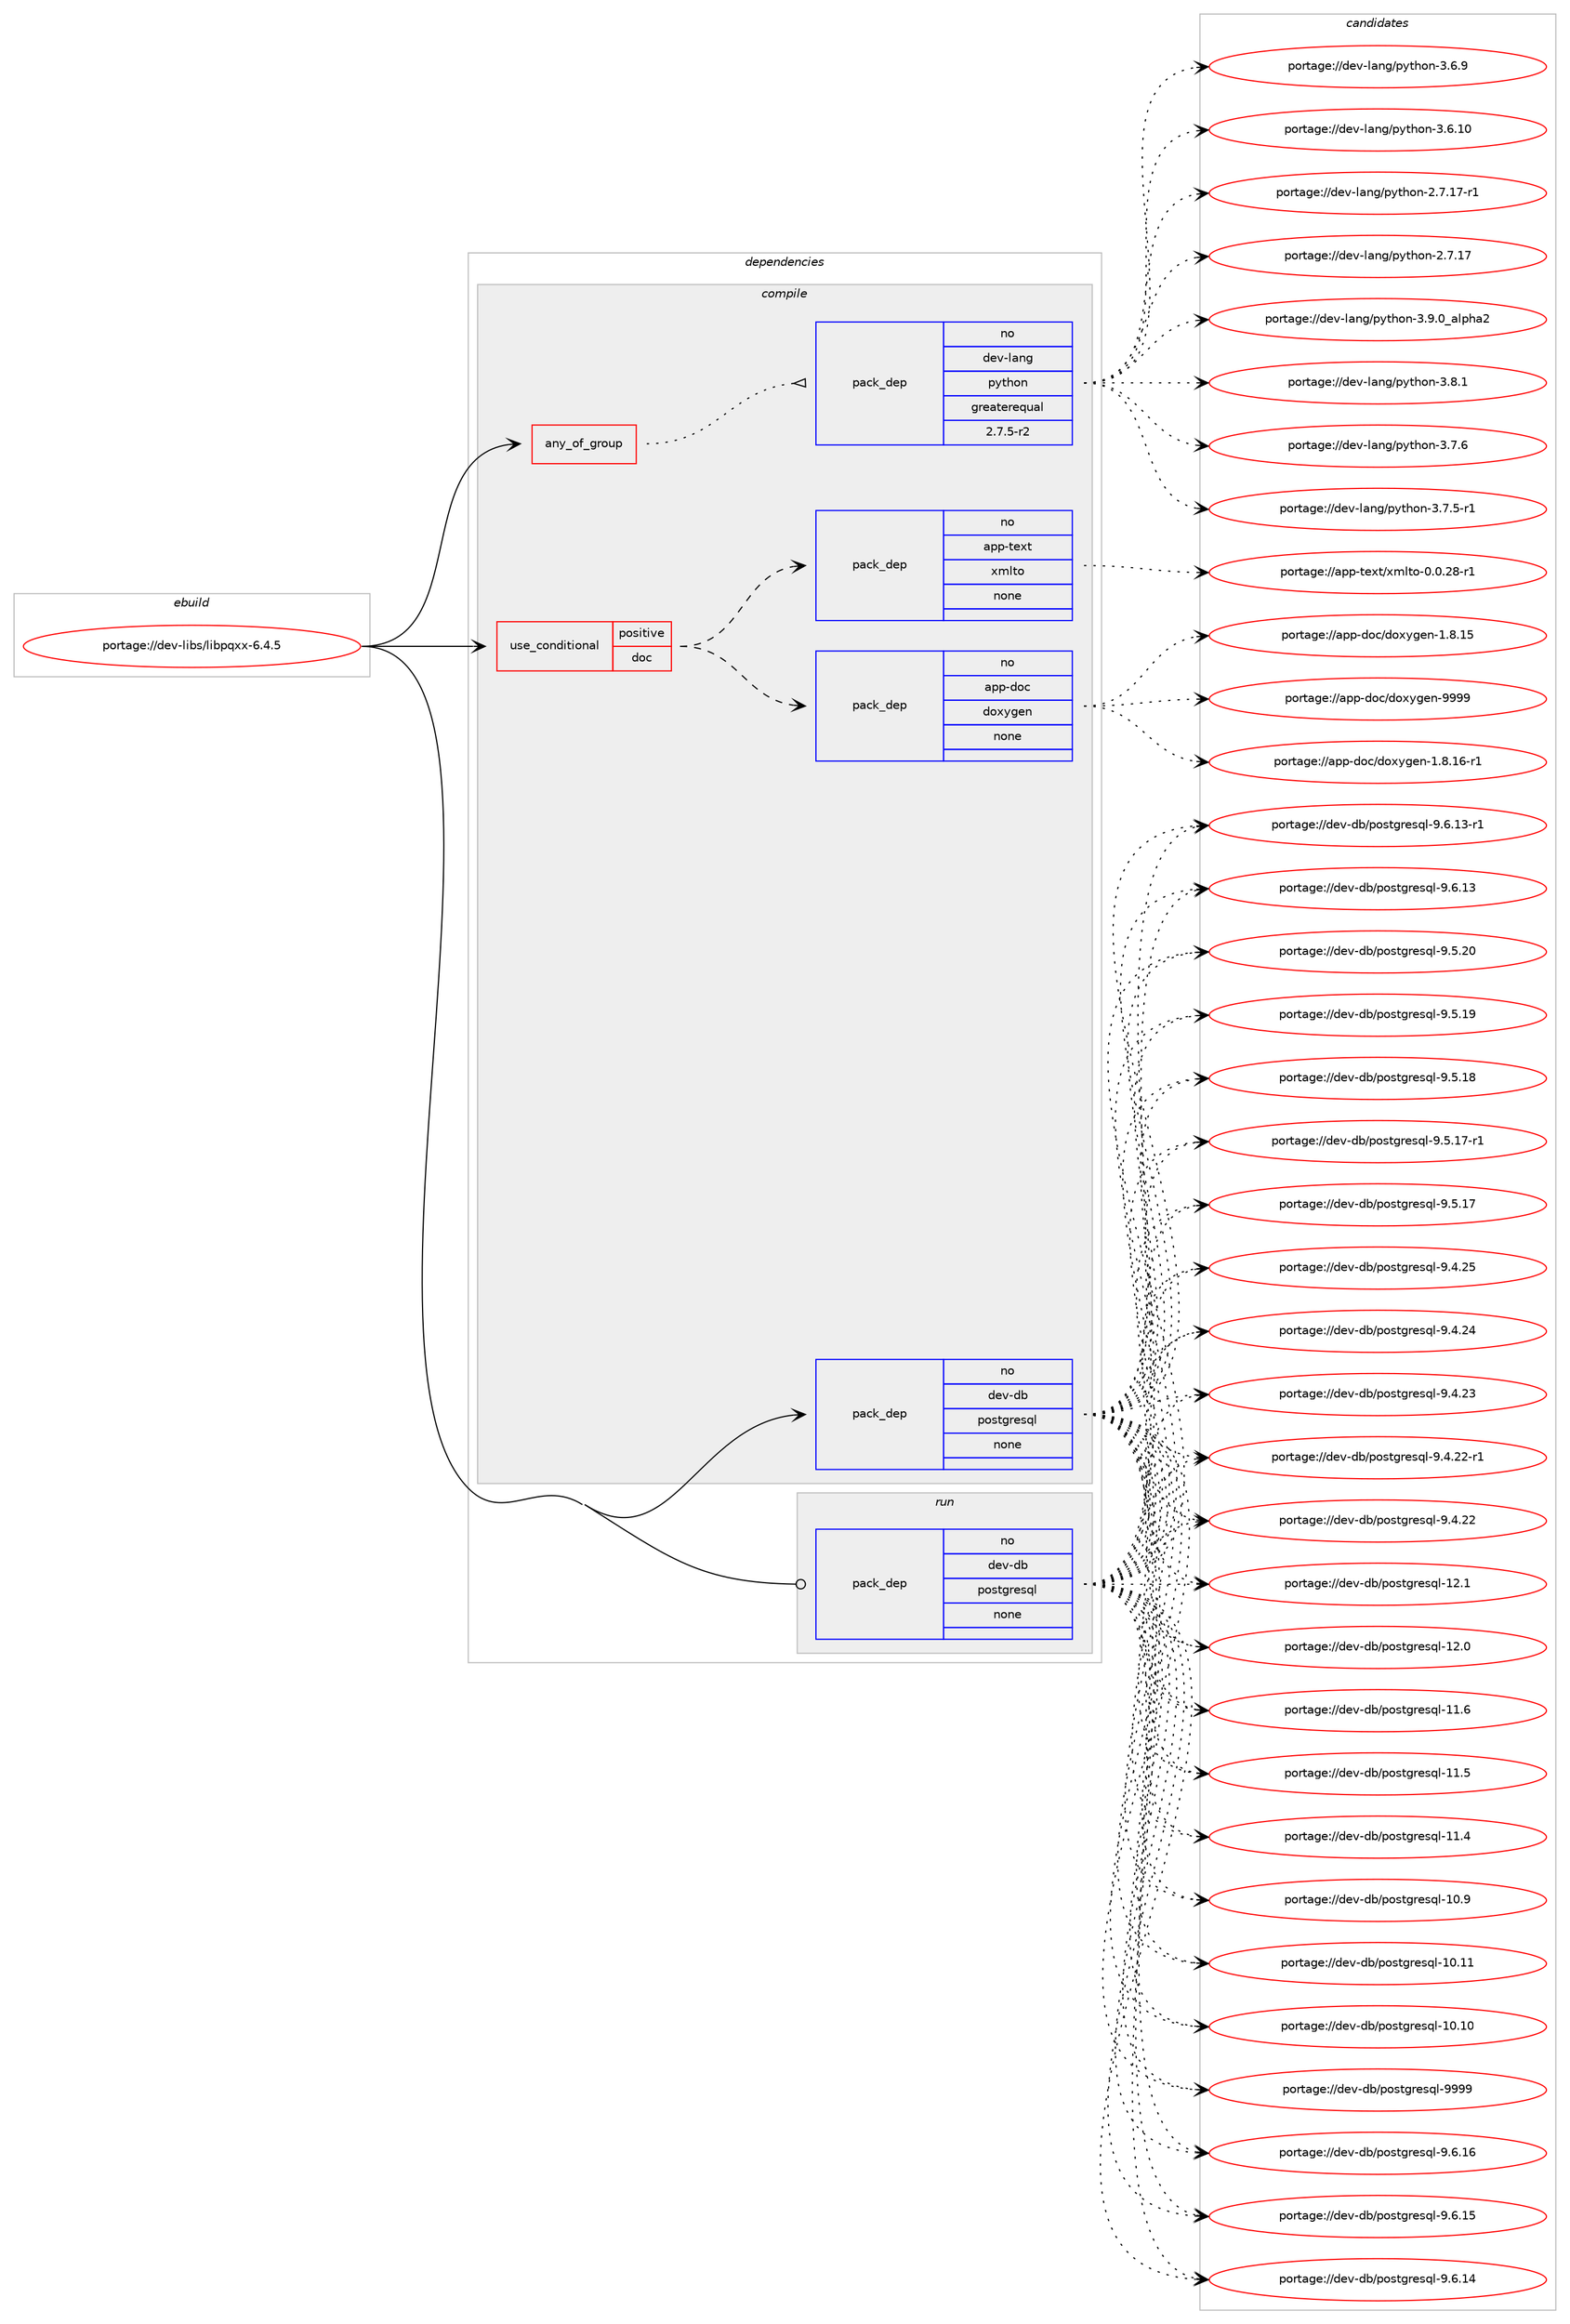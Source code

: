 digraph prolog {

# *************
# Graph options
# *************

newrank=true;
concentrate=true;
compound=true;
graph [rankdir=LR,fontname=Helvetica,fontsize=10,ranksep=1.5];#, ranksep=2.5, nodesep=0.2];
edge  [arrowhead=vee];
node  [fontname=Helvetica,fontsize=10];

# **********
# The ebuild
# **********

subgraph cluster_leftcol {
color=gray;
label=<<i>ebuild</i>>;
id [label="portage://dev-libs/libpqxx-6.4.5", color=red, width=4, href="../dev-libs/libpqxx-6.4.5.svg"];
}

# ****************
# The dependencies
# ****************

subgraph cluster_midcol {
color=gray;
label=<<i>dependencies</i>>;
subgraph cluster_compile {
fillcolor="#eeeeee";
style=filled;
label=<<i>compile</i>>;
subgraph any5011 {
dependency511207 [label=<<TABLE BORDER="0" CELLBORDER="1" CELLSPACING="0" CELLPADDING="4"><TR><TD CELLPADDING="10">any_of_group</TD></TR></TABLE>>, shape=none, color=red];subgraph pack380987 {
dependency511208 [label=<<TABLE BORDER="0" CELLBORDER="1" CELLSPACING="0" CELLPADDING="4" WIDTH="220"><TR><TD ROWSPAN="6" CELLPADDING="30">pack_dep</TD></TR><TR><TD WIDTH="110">no</TD></TR><TR><TD>dev-lang</TD></TR><TR><TD>python</TD></TR><TR><TD>greaterequal</TD></TR><TR><TD>2.7.5-r2</TD></TR></TABLE>>, shape=none, color=blue];
}
dependency511207:e -> dependency511208:w [weight=20,style="dotted",arrowhead="oinv"];
}
id:e -> dependency511207:w [weight=20,style="solid",arrowhead="vee"];
subgraph cond124974 {
dependency511209 [label=<<TABLE BORDER="0" CELLBORDER="1" CELLSPACING="0" CELLPADDING="4"><TR><TD ROWSPAN="3" CELLPADDING="10">use_conditional</TD></TR><TR><TD>positive</TD></TR><TR><TD>doc</TD></TR></TABLE>>, shape=none, color=red];
subgraph pack380988 {
dependency511210 [label=<<TABLE BORDER="0" CELLBORDER="1" CELLSPACING="0" CELLPADDING="4" WIDTH="220"><TR><TD ROWSPAN="6" CELLPADDING="30">pack_dep</TD></TR><TR><TD WIDTH="110">no</TD></TR><TR><TD>app-doc</TD></TR><TR><TD>doxygen</TD></TR><TR><TD>none</TD></TR><TR><TD></TD></TR></TABLE>>, shape=none, color=blue];
}
dependency511209:e -> dependency511210:w [weight=20,style="dashed",arrowhead="vee"];
subgraph pack380989 {
dependency511211 [label=<<TABLE BORDER="0" CELLBORDER="1" CELLSPACING="0" CELLPADDING="4" WIDTH="220"><TR><TD ROWSPAN="6" CELLPADDING="30">pack_dep</TD></TR><TR><TD WIDTH="110">no</TD></TR><TR><TD>app-text</TD></TR><TR><TD>xmlto</TD></TR><TR><TD>none</TD></TR><TR><TD></TD></TR></TABLE>>, shape=none, color=blue];
}
dependency511209:e -> dependency511211:w [weight=20,style="dashed",arrowhead="vee"];
}
id:e -> dependency511209:w [weight=20,style="solid",arrowhead="vee"];
subgraph pack380990 {
dependency511212 [label=<<TABLE BORDER="0" CELLBORDER="1" CELLSPACING="0" CELLPADDING="4" WIDTH="220"><TR><TD ROWSPAN="6" CELLPADDING="30">pack_dep</TD></TR><TR><TD WIDTH="110">no</TD></TR><TR><TD>dev-db</TD></TR><TR><TD>postgresql</TD></TR><TR><TD>none</TD></TR><TR><TD></TD></TR></TABLE>>, shape=none, color=blue];
}
id:e -> dependency511212:w [weight=20,style="solid",arrowhead="vee"];
}
subgraph cluster_compileandrun {
fillcolor="#eeeeee";
style=filled;
label=<<i>compile and run</i>>;
}
subgraph cluster_run {
fillcolor="#eeeeee";
style=filled;
label=<<i>run</i>>;
subgraph pack380991 {
dependency511213 [label=<<TABLE BORDER="0" CELLBORDER="1" CELLSPACING="0" CELLPADDING="4" WIDTH="220"><TR><TD ROWSPAN="6" CELLPADDING="30">pack_dep</TD></TR><TR><TD WIDTH="110">no</TD></TR><TR><TD>dev-db</TD></TR><TR><TD>postgresql</TD></TR><TR><TD>none</TD></TR><TR><TD></TD></TR></TABLE>>, shape=none, color=blue];
}
id:e -> dependency511213:w [weight=20,style="solid",arrowhead="odot"];
}
}

# **************
# The candidates
# **************

subgraph cluster_choices {
rank=same;
color=gray;
label=<<i>candidates</i>>;

subgraph choice380987 {
color=black;
nodesep=1;
choice10010111845108971101034711212111610411111045514657464895971081121049750 [label="portage://dev-lang/python-3.9.0_alpha2", color=red, width=4,href="../dev-lang/python-3.9.0_alpha2.svg"];
choice100101118451089711010347112121116104111110455146564649 [label="portage://dev-lang/python-3.8.1", color=red, width=4,href="../dev-lang/python-3.8.1.svg"];
choice100101118451089711010347112121116104111110455146554654 [label="portage://dev-lang/python-3.7.6", color=red, width=4,href="../dev-lang/python-3.7.6.svg"];
choice1001011184510897110103471121211161041111104551465546534511449 [label="portage://dev-lang/python-3.7.5-r1", color=red, width=4,href="../dev-lang/python-3.7.5-r1.svg"];
choice100101118451089711010347112121116104111110455146544657 [label="portage://dev-lang/python-3.6.9", color=red, width=4,href="../dev-lang/python-3.6.9.svg"];
choice10010111845108971101034711212111610411111045514654464948 [label="portage://dev-lang/python-3.6.10", color=red, width=4,href="../dev-lang/python-3.6.10.svg"];
choice100101118451089711010347112121116104111110455046554649554511449 [label="portage://dev-lang/python-2.7.17-r1", color=red, width=4,href="../dev-lang/python-2.7.17-r1.svg"];
choice10010111845108971101034711212111610411111045504655464955 [label="portage://dev-lang/python-2.7.17", color=red, width=4,href="../dev-lang/python-2.7.17.svg"];
dependency511208:e -> choice10010111845108971101034711212111610411111045514657464895971081121049750:w [style=dotted,weight="100"];
dependency511208:e -> choice100101118451089711010347112121116104111110455146564649:w [style=dotted,weight="100"];
dependency511208:e -> choice100101118451089711010347112121116104111110455146554654:w [style=dotted,weight="100"];
dependency511208:e -> choice1001011184510897110103471121211161041111104551465546534511449:w [style=dotted,weight="100"];
dependency511208:e -> choice100101118451089711010347112121116104111110455146544657:w [style=dotted,weight="100"];
dependency511208:e -> choice10010111845108971101034711212111610411111045514654464948:w [style=dotted,weight="100"];
dependency511208:e -> choice100101118451089711010347112121116104111110455046554649554511449:w [style=dotted,weight="100"];
dependency511208:e -> choice10010111845108971101034711212111610411111045504655464955:w [style=dotted,weight="100"];
}
subgraph choice380988 {
color=black;
nodesep=1;
choice971121124510011199471001111201211031011104557575757 [label="portage://app-doc/doxygen-9999", color=red, width=4,href="../app-doc/doxygen-9999.svg"];
choice97112112451001119947100111120121103101110454946564649544511449 [label="portage://app-doc/doxygen-1.8.16-r1", color=red, width=4,href="../app-doc/doxygen-1.8.16-r1.svg"];
choice9711211245100111994710011112012110310111045494656464953 [label="portage://app-doc/doxygen-1.8.15", color=red, width=4,href="../app-doc/doxygen-1.8.15.svg"];
dependency511210:e -> choice971121124510011199471001111201211031011104557575757:w [style=dotted,weight="100"];
dependency511210:e -> choice97112112451001119947100111120121103101110454946564649544511449:w [style=dotted,weight="100"];
dependency511210:e -> choice9711211245100111994710011112012110310111045494656464953:w [style=dotted,weight="100"];
}
subgraph choice380989 {
color=black;
nodesep=1;
choice971121124511610112011647120109108116111454846484650564511449 [label="portage://app-text/xmlto-0.0.28-r1", color=red, width=4,href="../app-text/xmlto-0.0.28-r1.svg"];
dependency511211:e -> choice971121124511610112011647120109108116111454846484650564511449:w [style=dotted,weight="100"];
}
subgraph choice380990 {
color=black;
nodesep=1;
choice1001011184510098471121111151161031141011151131084557575757 [label="portage://dev-db/postgresql-9999", color=red, width=4,href="../dev-db/postgresql-9999.svg"];
choice10010111845100984711211111511610311410111511310845574654464954 [label="portage://dev-db/postgresql-9.6.16", color=red, width=4,href="../dev-db/postgresql-9.6.16.svg"];
choice10010111845100984711211111511610311410111511310845574654464953 [label="portage://dev-db/postgresql-9.6.15", color=red, width=4,href="../dev-db/postgresql-9.6.15.svg"];
choice10010111845100984711211111511610311410111511310845574654464952 [label="portage://dev-db/postgresql-9.6.14", color=red, width=4,href="../dev-db/postgresql-9.6.14.svg"];
choice100101118451009847112111115116103114101115113108455746544649514511449 [label="portage://dev-db/postgresql-9.6.13-r1", color=red, width=4,href="../dev-db/postgresql-9.6.13-r1.svg"];
choice10010111845100984711211111511610311410111511310845574654464951 [label="portage://dev-db/postgresql-9.6.13", color=red, width=4,href="../dev-db/postgresql-9.6.13.svg"];
choice10010111845100984711211111511610311410111511310845574653465048 [label="portage://dev-db/postgresql-9.5.20", color=red, width=4,href="../dev-db/postgresql-9.5.20.svg"];
choice10010111845100984711211111511610311410111511310845574653464957 [label="portage://dev-db/postgresql-9.5.19", color=red, width=4,href="../dev-db/postgresql-9.5.19.svg"];
choice10010111845100984711211111511610311410111511310845574653464956 [label="portage://dev-db/postgresql-9.5.18", color=red, width=4,href="../dev-db/postgresql-9.5.18.svg"];
choice100101118451009847112111115116103114101115113108455746534649554511449 [label="portage://dev-db/postgresql-9.5.17-r1", color=red, width=4,href="../dev-db/postgresql-9.5.17-r1.svg"];
choice10010111845100984711211111511610311410111511310845574653464955 [label="portage://dev-db/postgresql-9.5.17", color=red, width=4,href="../dev-db/postgresql-9.5.17.svg"];
choice10010111845100984711211111511610311410111511310845574652465053 [label="portage://dev-db/postgresql-9.4.25", color=red, width=4,href="../dev-db/postgresql-9.4.25.svg"];
choice10010111845100984711211111511610311410111511310845574652465052 [label="portage://dev-db/postgresql-9.4.24", color=red, width=4,href="../dev-db/postgresql-9.4.24.svg"];
choice10010111845100984711211111511610311410111511310845574652465051 [label="portage://dev-db/postgresql-9.4.23", color=red, width=4,href="../dev-db/postgresql-9.4.23.svg"];
choice100101118451009847112111115116103114101115113108455746524650504511449 [label="portage://dev-db/postgresql-9.4.22-r1", color=red, width=4,href="../dev-db/postgresql-9.4.22-r1.svg"];
choice10010111845100984711211111511610311410111511310845574652465050 [label="portage://dev-db/postgresql-9.4.22", color=red, width=4,href="../dev-db/postgresql-9.4.22.svg"];
choice1001011184510098471121111151161031141011151131084549504649 [label="portage://dev-db/postgresql-12.1", color=red, width=4,href="../dev-db/postgresql-12.1.svg"];
choice1001011184510098471121111151161031141011151131084549504648 [label="portage://dev-db/postgresql-12.0", color=red, width=4,href="../dev-db/postgresql-12.0.svg"];
choice1001011184510098471121111151161031141011151131084549494654 [label="portage://dev-db/postgresql-11.6", color=red, width=4,href="../dev-db/postgresql-11.6.svg"];
choice1001011184510098471121111151161031141011151131084549494653 [label="portage://dev-db/postgresql-11.5", color=red, width=4,href="../dev-db/postgresql-11.5.svg"];
choice1001011184510098471121111151161031141011151131084549494652 [label="portage://dev-db/postgresql-11.4", color=red, width=4,href="../dev-db/postgresql-11.4.svg"];
choice1001011184510098471121111151161031141011151131084549484657 [label="portage://dev-db/postgresql-10.9", color=red, width=4,href="../dev-db/postgresql-10.9.svg"];
choice100101118451009847112111115116103114101115113108454948464949 [label="portage://dev-db/postgresql-10.11", color=red, width=4,href="../dev-db/postgresql-10.11.svg"];
choice100101118451009847112111115116103114101115113108454948464948 [label="portage://dev-db/postgresql-10.10", color=red, width=4,href="../dev-db/postgresql-10.10.svg"];
dependency511212:e -> choice1001011184510098471121111151161031141011151131084557575757:w [style=dotted,weight="100"];
dependency511212:e -> choice10010111845100984711211111511610311410111511310845574654464954:w [style=dotted,weight="100"];
dependency511212:e -> choice10010111845100984711211111511610311410111511310845574654464953:w [style=dotted,weight="100"];
dependency511212:e -> choice10010111845100984711211111511610311410111511310845574654464952:w [style=dotted,weight="100"];
dependency511212:e -> choice100101118451009847112111115116103114101115113108455746544649514511449:w [style=dotted,weight="100"];
dependency511212:e -> choice10010111845100984711211111511610311410111511310845574654464951:w [style=dotted,weight="100"];
dependency511212:e -> choice10010111845100984711211111511610311410111511310845574653465048:w [style=dotted,weight="100"];
dependency511212:e -> choice10010111845100984711211111511610311410111511310845574653464957:w [style=dotted,weight="100"];
dependency511212:e -> choice10010111845100984711211111511610311410111511310845574653464956:w [style=dotted,weight="100"];
dependency511212:e -> choice100101118451009847112111115116103114101115113108455746534649554511449:w [style=dotted,weight="100"];
dependency511212:e -> choice10010111845100984711211111511610311410111511310845574653464955:w [style=dotted,weight="100"];
dependency511212:e -> choice10010111845100984711211111511610311410111511310845574652465053:w [style=dotted,weight="100"];
dependency511212:e -> choice10010111845100984711211111511610311410111511310845574652465052:w [style=dotted,weight="100"];
dependency511212:e -> choice10010111845100984711211111511610311410111511310845574652465051:w [style=dotted,weight="100"];
dependency511212:e -> choice100101118451009847112111115116103114101115113108455746524650504511449:w [style=dotted,weight="100"];
dependency511212:e -> choice10010111845100984711211111511610311410111511310845574652465050:w [style=dotted,weight="100"];
dependency511212:e -> choice1001011184510098471121111151161031141011151131084549504649:w [style=dotted,weight="100"];
dependency511212:e -> choice1001011184510098471121111151161031141011151131084549504648:w [style=dotted,weight="100"];
dependency511212:e -> choice1001011184510098471121111151161031141011151131084549494654:w [style=dotted,weight="100"];
dependency511212:e -> choice1001011184510098471121111151161031141011151131084549494653:w [style=dotted,weight="100"];
dependency511212:e -> choice1001011184510098471121111151161031141011151131084549494652:w [style=dotted,weight="100"];
dependency511212:e -> choice1001011184510098471121111151161031141011151131084549484657:w [style=dotted,weight="100"];
dependency511212:e -> choice100101118451009847112111115116103114101115113108454948464949:w [style=dotted,weight="100"];
dependency511212:e -> choice100101118451009847112111115116103114101115113108454948464948:w [style=dotted,weight="100"];
}
subgraph choice380991 {
color=black;
nodesep=1;
choice1001011184510098471121111151161031141011151131084557575757 [label="portage://dev-db/postgresql-9999", color=red, width=4,href="../dev-db/postgresql-9999.svg"];
choice10010111845100984711211111511610311410111511310845574654464954 [label="portage://dev-db/postgresql-9.6.16", color=red, width=4,href="../dev-db/postgresql-9.6.16.svg"];
choice10010111845100984711211111511610311410111511310845574654464953 [label="portage://dev-db/postgresql-9.6.15", color=red, width=4,href="../dev-db/postgresql-9.6.15.svg"];
choice10010111845100984711211111511610311410111511310845574654464952 [label="portage://dev-db/postgresql-9.6.14", color=red, width=4,href="../dev-db/postgresql-9.6.14.svg"];
choice100101118451009847112111115116103114101115113108455746544649514511449 [label="portage://dev-db/postgresql-9.6.13-r1", color=red, width=4,href="../dev-db/postgresql-9.6.13-r1.svg"];
choice10010111845100984711211111511610311410111511310845574654464951 [label="portage://dev-db/postgresql-9.6.13", color=red, width=4,href="../dev-db/postgresql-9.6.13.svg"];
choice10010111845100984711211111511610311410111511310845574653465048 [label="portage://dev-db/postgresql-9.5.20", color=red, width=4,href="../dev-db/postgresql-9.5.20.svg"];
choice10010111845100984711211111511610311410111511310845574653464957 [label="portage://dev-db/postgresql-9.5.19", color=red, width=4,href="../dev-db/postgresql-9.5.19.svg"];
choice10010111845100984711211111511610311410111511310845574653464956 [label="portage://dev-db/postgresql-9.5.18", color=red, width=4,href="../dev-db/postgresql-9.5.18.svg"];
choice100101118451009847112111115116103114101115113108455746534649554511449 [label="portage://dev-db/postgresql-9.5.17-r1", color=red, width=4,href="../dev-db/postgresql-9.5.17-r1.svg"];
choice10010111845100984711211111511610311410111511310845574653464955 [label="portage://dev-db/postgresql-9.5.17", color=red, width=4,href="../dev-db/postgresql-9.5.17.svg"];
choice10010111845100984711211111511610311410111511310845574652465053 [label="portage://dev-db/postgresql-9.4.25", color=red, width=4,href="../dev-db/postgresql-9.4.25.svg"];
choice10010111845100984711211111511610311410111511310845574652465052 [label="portage://dev-db/postgresql-9.4.24", color=red, width=4,href="../dev-db/postgresql-9.4.24.svg"];
choice10010111845100984711211111511610311410111511310845574652465051 [label="portage://dev-db/postgresql-9.4.23", color=red, width=4,href="../dev-db/postgresql-9.4.23.svg"];
choice100101118451009847112111115116103114101115113108455746524650504511449 [label="portage://dev-db/postgresql-9.4.22-r1", color=red, width=4,href="../dev-db/postgresql-9.4.22-r1.svg"];
choice10010111845100984711211111511610311410111511310845574652465050 [label="portage://dev-db/postgresql-9.4.22", color=red, width=4,href="../dev-db/postgresql-9.4.22.svg"];
choice1001011184510098471121111151161031141011151131084549504649 [label="portage://dev-db/postgresql-12.1", color=red, width=4,href="../dev-db/postgresql-12.1.svg"];
choice1001011184510098471121111151161031141011151131084549504648 [label="portage://dev-db/postgresql-12.0", color=red, width=4,href="../dev-db/postgresql-12.0.svg"];
choice1001011184510098471121111151161031141011151131084549494654 [label="portage://dev-db/postgresql-11.6", color=red, width=4,href="../dev-db/postgresql-11.6.svg"];
choice1001011184510098471121111151161031141011151131084549494653 [label="portage://dev-db/postgresql-11.5", color=red, width=4,href="../dev-db/postgresql-11.5.svg"];
choice1001011184510098471121111151161031141011151131084549494652 [label="portage://dev-db/postgresql-11.4", color=red, width=4,href="../dev-db/postgresql-11.4.svg"];
choice1001011184510098471121111151161031141011151131084549484657 [label="portage://dev-db/postgresql-10.9", color=red, width=4,href="../dev-db/postgresql-10.9.svg"];
choice100101118451009847112111115116103114101115113108454948464949 [label="portage://dev-db/postgresql-10.11", color=red, width=4,href="../dev-db/postgresql-10.11.svg"];
choice100101118451009847112111115116103114101115113108454948464948 [label="portage://dev-db/postgresql-10.10", color=red, width=4,href="../dev-db/postgresql-10.10.svg"];
dependency511213:e -> choice1001011184510098471121111151161031141011151131084557575757:w [style=dotted,weight="100"];
dependency511213:e -> choice10010111845100984711211111511610311410111511310845574654464954:w [style=dotted,weight="100"];
dependency511213:e -> choice10010111845100984711211111511610311410111511310845574654464953:w [style=dotted,weight="100"];
dependency511213:e -> choice10010111845100984711211111511610311410111511310845574654464952:w [style=dotted,weight="100"];
dependency511213:e -> choice100101118451009847112111115116103114101115113108455746544649514511449:w [style=dotted,weight="100"];
dependency511213:e -> choice10010111845100984711211111511610311410111511310845574654464951:w [style=dotted,weight="100"];
dependency511213:e -> choice10010111845100984711211111511610311410111511310845574653465048:w [style=dotted,weight="100"];
dependency511213:e -> choice10010111845100984711211111511610311410111511310845574653464957:w [style=dotted,weight="100"];
dependency511213:e -> choice10010111845100984711211111511610311410111511310845574653464956:w [style=dotted,weight="100"];
dependency511213:e -> choice100101118451009847112111115116103114101115113108455746534649554511449:w [style=dotted,weight="100"];
dependency511213:e -> choice10010111845100984711211111511610311410111511310845574653464955:w [style=dotted,weight="100"];
dependency511213:e -> choice10010111845100984711211111511610311410111511310845574652465053:w [style=dotted,weight="100"];
dependency511213:e -> choice10010111845100984711211111511610311410111511310845574652465052:w [style=dotted,weight="100"];
dependency511213:e -> choice10010111845100984711211111511610311410111511310845574652465051:w [style=dotted,weight="100"];
dependency511213:e -> choice100101118451009847112111115116103114101115113108455746524650504511449:w [style=dotted,weight="100"];
dependency511213:e -> choice10010111845100984711211111511610311410111511310845574652465050:w [style=dotted,weight="100"];
dependency511213:e -> choice1001011184510098471121111151161031141011151131084549504649:w [style=dotted,weight="100"];
dependency511213:e -> choice1001011184510098471121111151161031141011151131084549504648:w [style=dotted,weight="100"];
dependency511213:e -> choice1001011184510098471121111151161031141011151131084549494654:w [style=dotted,weight="100"];
dependency511213:e -> choice1001011184510098471121111151161031141011151131084549494653:w [style=dotted,weight="100"];
dependency511213:e -> choice1001011184510098471121111151161031141011151131084549494652:w [style=dotted,weight="100"];
dependency511213:e -> choice1001011184510098471121111151161031141011151131084549484657:w [style=dotted,weight="100"];
dependency511213:e -> choice100101118451009847112111115116103114101115113108454948464949:w [style=dotted,weight="100"];
dependency511213:e -> choice100101118451009847112111115116103114101115113108454948464948:w [style=dotted,weight="100"];
}
}

}
